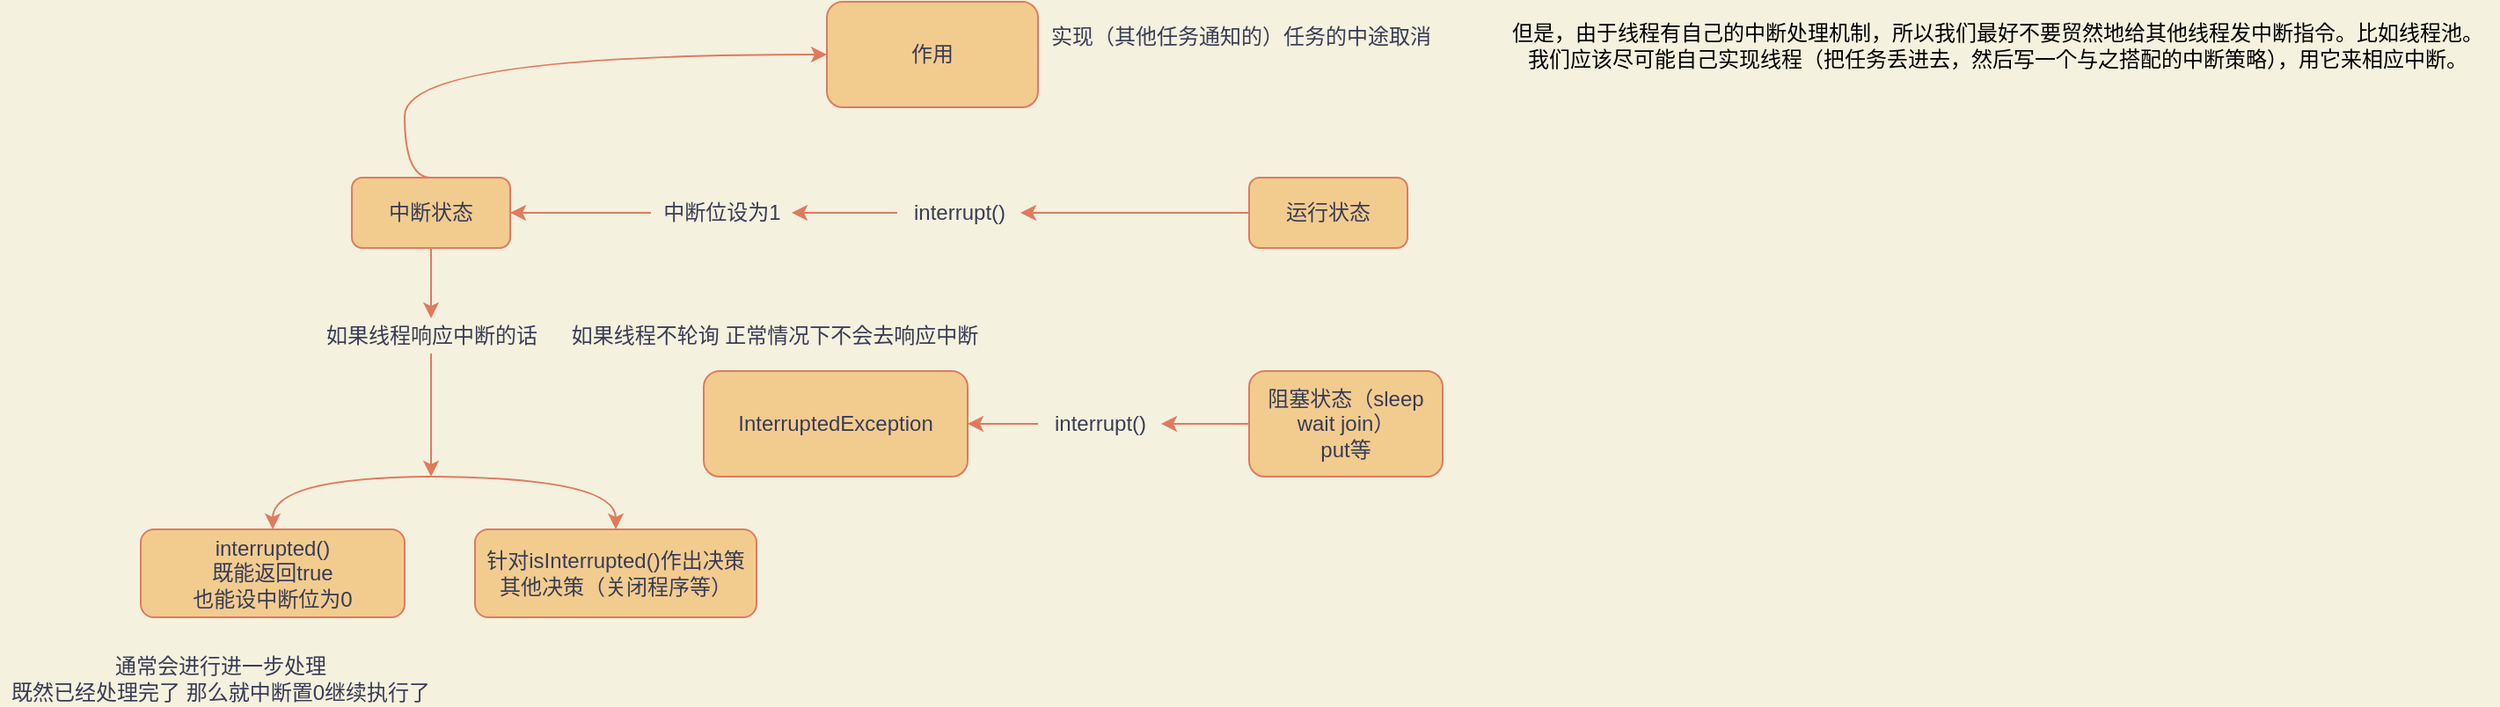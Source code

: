 <mxfile version="13.7.9" type="device"><diagram id="7kwar4wCJBHCJVUVj5-2" name="第 1 页"><mxGraphModel dx="1808" dy="1736" grid="1" gridSize="10" guides="1" tooltips="1" connect="1" arrows="1" fold="1" page="1" pageScale="1" pageWidth="827" pageHeight="1169" background="#F4F1DE" math="0" shadow="0"><root><mxCell id="0"/><mxCell id="1" parent="0"/><mxCell id="cz5NYUpbqqyQWyLIjzMp-9" value="" style="edgeStyle=orthogonalEdgeStyle;sketch=0;orthogonalLoop=1;jettySize=auto;html=1;strokeColor=#E07A5F;fillColor=#F2CC8F;fontColor=#393C56;labelBackgroundColor=#F4F1DE;curved=1;" parent="1" target="cz5NYUpbqqyQWyLIjzMp-8" edge="1"><mxGeometry relative="1" as="geometry"><mxPoint x="165.029" y="260" as="sourcePoint"/></mxGeometry></mxCell><mxCell id="NS-iZ8EmkR7opsPXqs-v-1" style="edgeStyle=orthogonalEdgeStyle;curved=1;rounded=1;sketch=0;orthogonalLoop=1;jettySize=auto;html=1;strokeColor=#E07A5F;fillColor=#F2CC8F;fontColor=#393C56;exitX=0.5;exitY=0;exitDx=0;exitDy=0;entryX=0;entryY=0.5;entryDx=0;entryDy=0;" parent="1" source="cz5NYUpbqqyQWyLIjzMp-1" target="NS-iZ8EmkR7opsPXqs-v-2" edge="1"><mxGeometry relative="1" as="geometry"><mxPoint x="350" y="40" as="targetPoint"/><Array as="points"><mxPoint x="150" y="90"/><mxPoint x="150" y="20"/><mxPoint x="390" y="20"/></Array></mxGeometry></mxCell><mxCell id="cz5NYUpbqqyQWyLIjzMp-1" value="中断状态" style="whiteSpace=wrap;html=1;sketch=0;strokeColor=#E07A5F;fillColor=#F2CC8F;fontColor=#393C56;rounded=1;" parent="1" vertex="1"><mxGeometry x="120" y="90" width="90" height="40" as="geometry"/></mxCell><mxCell id="cz5NYUpbqqyQWyLIjzMp-3" style="edgeStyle=orthogonalEdgeStyle;sketch=0;orthogonalLoop=1;jettySize=auto;html=1;entryX=1;entryY=0.5;entryDx=0;entryDy=0;strokeColor=#E07A5F;fillColor=#F2CC8F;fontColor=#393C56;labelBackgroundColor=#F4F1DE;curved=1;" parent="1" source="cz5NYUpbqqyQWyLIjzMp-6" target="cz5NYUpbqqyQWyLIjzMp-1" edge="1"><mxGeometry relative="1" as="geometry"/></mxCell><mxCell id="cz5NYUpbqqyQWyLIjzMp-2" value="运行状态" style="whiteSpace=wrap;html=1;sketch=0;strokeColor=#E07A5F;fillColor=#F2CC8F;fontColor=#393C56;rounded=1;" parent="1" vertex="1"><mxGeometry x="630" y="90" width="90" height="40" as="geometry"/></mxCell><mxCell id="cz5NYUpbqqyQWyLIjzMp-4" value="interrupt()" style="text;html=1;align=center;verticalAlign=middle;resizable=0;points=[];autosize=1;fontColor=#393C56;rounded=1;" parent="1" vertex="1"><mxGeometry x="430" y="100" width="70" height="20" as="geometry"/></mxCell><mxCell id="cz5NYUpbqqyQWyLIjzMp-5" style="edgeStyle=orthogonalEdgeStyle;sketch=0;orthogonalLoop=1;jettySize=auto;html=1;entryX=1;entryY=0.5;entryDx=0;entryDy=0;strokeColor=#E07A5F;fillColor=#F2CC8F;fontColor=#393C56;labelBackgroundColor=#F4F1DE;curved=1;" parent="1" source="cz5NYUpbqqyQWyLIjzMp-2" target="cz5NYUpbqqyQWyLIjzMp-4" edge="1"><mxGeometry relative="1" as="geometry"><mxPoint x="590" y="190" as="sourcePoint"/><mxPoint x="320" y="190" as="targetPoint"/></mxGeometry></mxCell><mxCell id="cz5NYUpbqqyQWyLIjzMp-6" value="中断位设为1" style="text;html=1;align=center;verticalAlign=middle;resizable=0;points=[];autosize=1;fontColor=#393C56;rounded=1;" parent="1" vertex="1"><mxGeometry x="290" y="100" width="80" height="20" as="geometry"/></mxCell><mxCell id="cz5NYUpbqqyQWyLIjzMp-7" style="edgeStyle=orthogonalEdgeStyle;sketch=0;orthogonalLoop=1;jettySize=auto;html=1;entryX=1;entryY=0.5;entryDx=0;entryDy=0;strokeColor=#E07A5F;fillColor=#F2CC8F;fontColor=#393C56;labelBackgroundColor=#F4F1DE;curved=1;" parent="1" source="cz5NYUpbqqyQWyLIjzMp-4" target="cz5NYUpbqqyQWyLIjzMp-6" edge="1"><mxGeometry relative="1" as="geometry"><mxPoint x="460" y="190" as="sourcePoint"/><mxPoint x="320" y="190" as="targetPoint"/></mxGeometry></mxCell><mxCell id="cz5NYUpbqqyQWyLIjzMp-8" value="&lt;span&gt;针对isInterrupted()作出决策&lt;/span&gt;&lt;br&gt;其他决策（关闭程序等）" style="whiteSpace=wrap;html=1;sketch=0;strokeColor=#E07A5F;fillColor=#F2CC8F;fontColor=#393C56;rounded=1;" parent="1" vertex="1"><mxGeometry x="190" y="290" width="160" height="50" as="geometry"/></mxCell><mxCell id="cz5NYUpbqqyQWyLIjzMp-23" style="edgeStyle=orthogonalEdgeStyle;sketch=0;orthogonalLoop=1;jettySize=auto;html=1;strokeColor=#E07A5F;fillColor=#F2CC8F;fontColor=#393C56;entryX=0.5;entryY=0;entryDx=0;entryDy=0;labelBackgroundColor=#F4F1DE;curved=1;" parent="1" target="cz5NYUpbqqyQWyLIjzMp-24" edge="1"><mxGeometry relative="1" as="geometry"><mxPoint x="100" y="300" as="targetPoint"/><mxPoint x="165.029" y="260" as="sourcePoint"/></mxGeometry></mxCell><mxCell id="cz5NYUpbqqyQWyLIjzMp-11" value="" style="edgeStyle=orthogonalEdgeStyle;sketch=0;orthogonalLoop=1;jettySize=auto;html=1;strokeColor=#E07A5F;fillColor=#F2CC8F;fontColor=#393C56;labelBackgroundColor=#F4F1DE;curved=1;" parent="1" source="cz5NYUpbqqyQWyLIjzMp-13" edge="1"><mxGeometry relative="1" as="geometry"><mxPoint x="165" y="210" as="sourcePoint"/><mxPoint x="165" y="260" as="targetPoint"/></mxGeometry></mxCell><mxCell id="cz5NYUpbqqyQWyLIjzMp-13" value="如果线程响应中断的话" style="text;html=1;align=center;verticalAlign=middle;resizable=0;points=[];autosize=1;fontColor=#393C56;rounded=1;" parent="1" vertex="1"><mxGeometry x="95" y="170" width="140" height="20" as="geometry"/></mxCell><mxCell id="cz5NYUpbqqyQWyLIjzMp-14" value="" style="edgeStyle=orthogonalEdgeStyle;sketch=0;orthogonalLoop=1;jettySize=auto;html=1;strokeColor=#E07A5F;fillColor=#F2CC8F;fontColor=#393C56;labelBackgroundColor=#F4F1DE;curved=1;" parent="1" source="cz5NYUpbqqyQWyLIjzMp-1" target="cz5NYUpbqqyQWyLIjzMp-13" edge="1"><mxGeometry relative="1" as="geometry"><mxPoint x="165" y="130" as="sourcePoint"/><mxPoint x="165" y="240" as="targetPoint"/></mxGeometry></mxCell><mxCell id="cz5NYUpbqqyQWyLIjzMp-20" value="" style="edgeStyle=orthogonalEdgeStyle;sketch=0;orthogonalLoop=1;jettySize=auto;html=1;strokeColor=#E07A5F;fillColor=#F2CC8F;fontColor=#393C56;labelBackgroundColor=#F4F1DE;curved=1;" parent="1" source="cz5NYUpbqqyQWyLIjzMp-21" target="cz5NYUpbqqyQWyLIjzMp-19" edge="1"><mxGeometry relative="1" as="geometry"/></mxCell><mxCell id="cz5NYUpbqqyQWyLIjzMp-15" value="阻塞状态（sleep wait join）&lt;br&gt;put等" style="whiteSpace=wrap;html=1;sketch=0;strokeColor=#E07A5F;fillColor=#F2CC8F;fontColor=#393C56;rounded=1;" parent="1" vertex="1"><mxGeometry x="630" y="200" width="110" height="60" as="geometry"/></mxCell><mxCell id="cz5NYUpbqqyQWyLIjzMp-19" value="InterruptedException" style="whiteSpace=wrap;html=1;sketch=0;strokeColor=#E07A5F;fillColor=#F2CC8F;fontColor=#393C56;rounded=1;" parent="1" vertex="1"><mxGeometry x="320" y="200" width="150" height="60" as="geometry"/></mxCell><mxCell id="cz5NYUpbqqyQWyLIjzMp-21" value="interrupt()" style="text;html=1;align=center;verticalAlign=middle;resizable=0;points=[];autosize=1;fontColor=#393C56;rounded=1;" parent="1" vertex="1"><mxGeometry x="510" y="220" width="70" height="20" as="geometry"/></mxCell><mxCell id="cz5NYUpbqqyQWyLIjzMp-22" value="" style="edgeStyle=orthogonalEdgeStyle;sketch=0;orthogonalLoop=1;jettySize=auto;html=1;strokeColor=#E07A5F;fillColor=#F2CC8F;fontColor=#393C56;labelBackgroundColor=#F4F1DE;curved=1;" parent="1" source="cz5NYUpbqqyQWyLIjzMp-15" target="cz5NYUpbqqyQWyLIjzMp-21" edge="1"><mxGeometry relative="1" as="geometry"><mxPoint x="630" y="230" as="sourcePoint"/><mxPoint x="439" y="230" as="targetPoint"/></mxGeometry></mxCell><mxCell id="cz5NYUpbqqyQWyLIjzMp-24" value="interrupted()&lt;br&gt;既能返回true &lt;br&gt;也能设中断位为0" style="whiteSpace=wrap;html=1;sketch=0;strokeColor=#E07A5F;fillColor=#F2CC8F;fontColor=#393C56;rounded=1;" parent="1" vertex="1"><mxGeometry y="290" width="150" height="50" as="geometry"/></mxCell><mxCell id="cz5NYUpbqqyQWyLIjzMp-25" value="通常会进行进一步处理&lt;br&gt;既然已经处理完了 那么就中断置0继续执行了" style="text;html=1;align=center;verticalAlign=middle;resizable=0;points=[];autosize=1;fontColor=#393C56;rounded=1;" parent="1" vertex="1"><mxGeometry x="-80" y="360" width="250" height="30" as="geometry"/></mxCell><mxCell id="-9C19Hm3eXn14PyyrENx-2" value="如果线程不轮询 正常情况下不会去响应中断" style="text;html=1;align=center;verticalAlign=middle;resizable=0;points=[];autosize=1;fontColor=#393C56;rounded=1;" parent="1" vertex="1"><mxGeometry x="235" y="170" width="250" height="20" as="geometry"/></mxCell><mxCell id="NS-iZ8EmkR7opsPXqs-v-2" value="作用" style="rounded=1;whiteSpace=wrap;html=1;sketch=0;strokeColor=#E07A5F;fillColor=#F2CC8F;fontColor=#393C56;" parent="1" vertex="1"><mxGeometry x="390" y="-10" width="120" height="60" as="geometry"/></mxCell><mxCell id="NS-iZ8EmkR7opsPXqs-v-3" value="实现（其他任务通知的）任务的中途取消" style="text;html=1;align=center;verticalAlign=middle;resizable=0;points=[];autosize=1;fontColor=#393C56;" parent="1" vertex="1"><mxGeometry x="510" width="230" height="20" as="geometry"/></mxCell><mxCell id="lWpsOv7YVGtMXZ7RYUPy-1" value="但是，由于线程有自己的中断处理机制，所以我们最好不要贸然地给其他线程发中断指令。比如线程池。&lt;br&gt;我们应该尽可能自己实现线程（把任务丢进去，然后写一个与之搭配的中断策略），用它来相应中断。" style="text;html=1;align=center;verticalAlign=middle;resizable=0;points=[];autosize=1;" vertex="1" parent="1"><mxGeometry x="770" width="570" height="30" as="geometry"/></mxCell></root></mxGraphModel></diagram></mxfile>